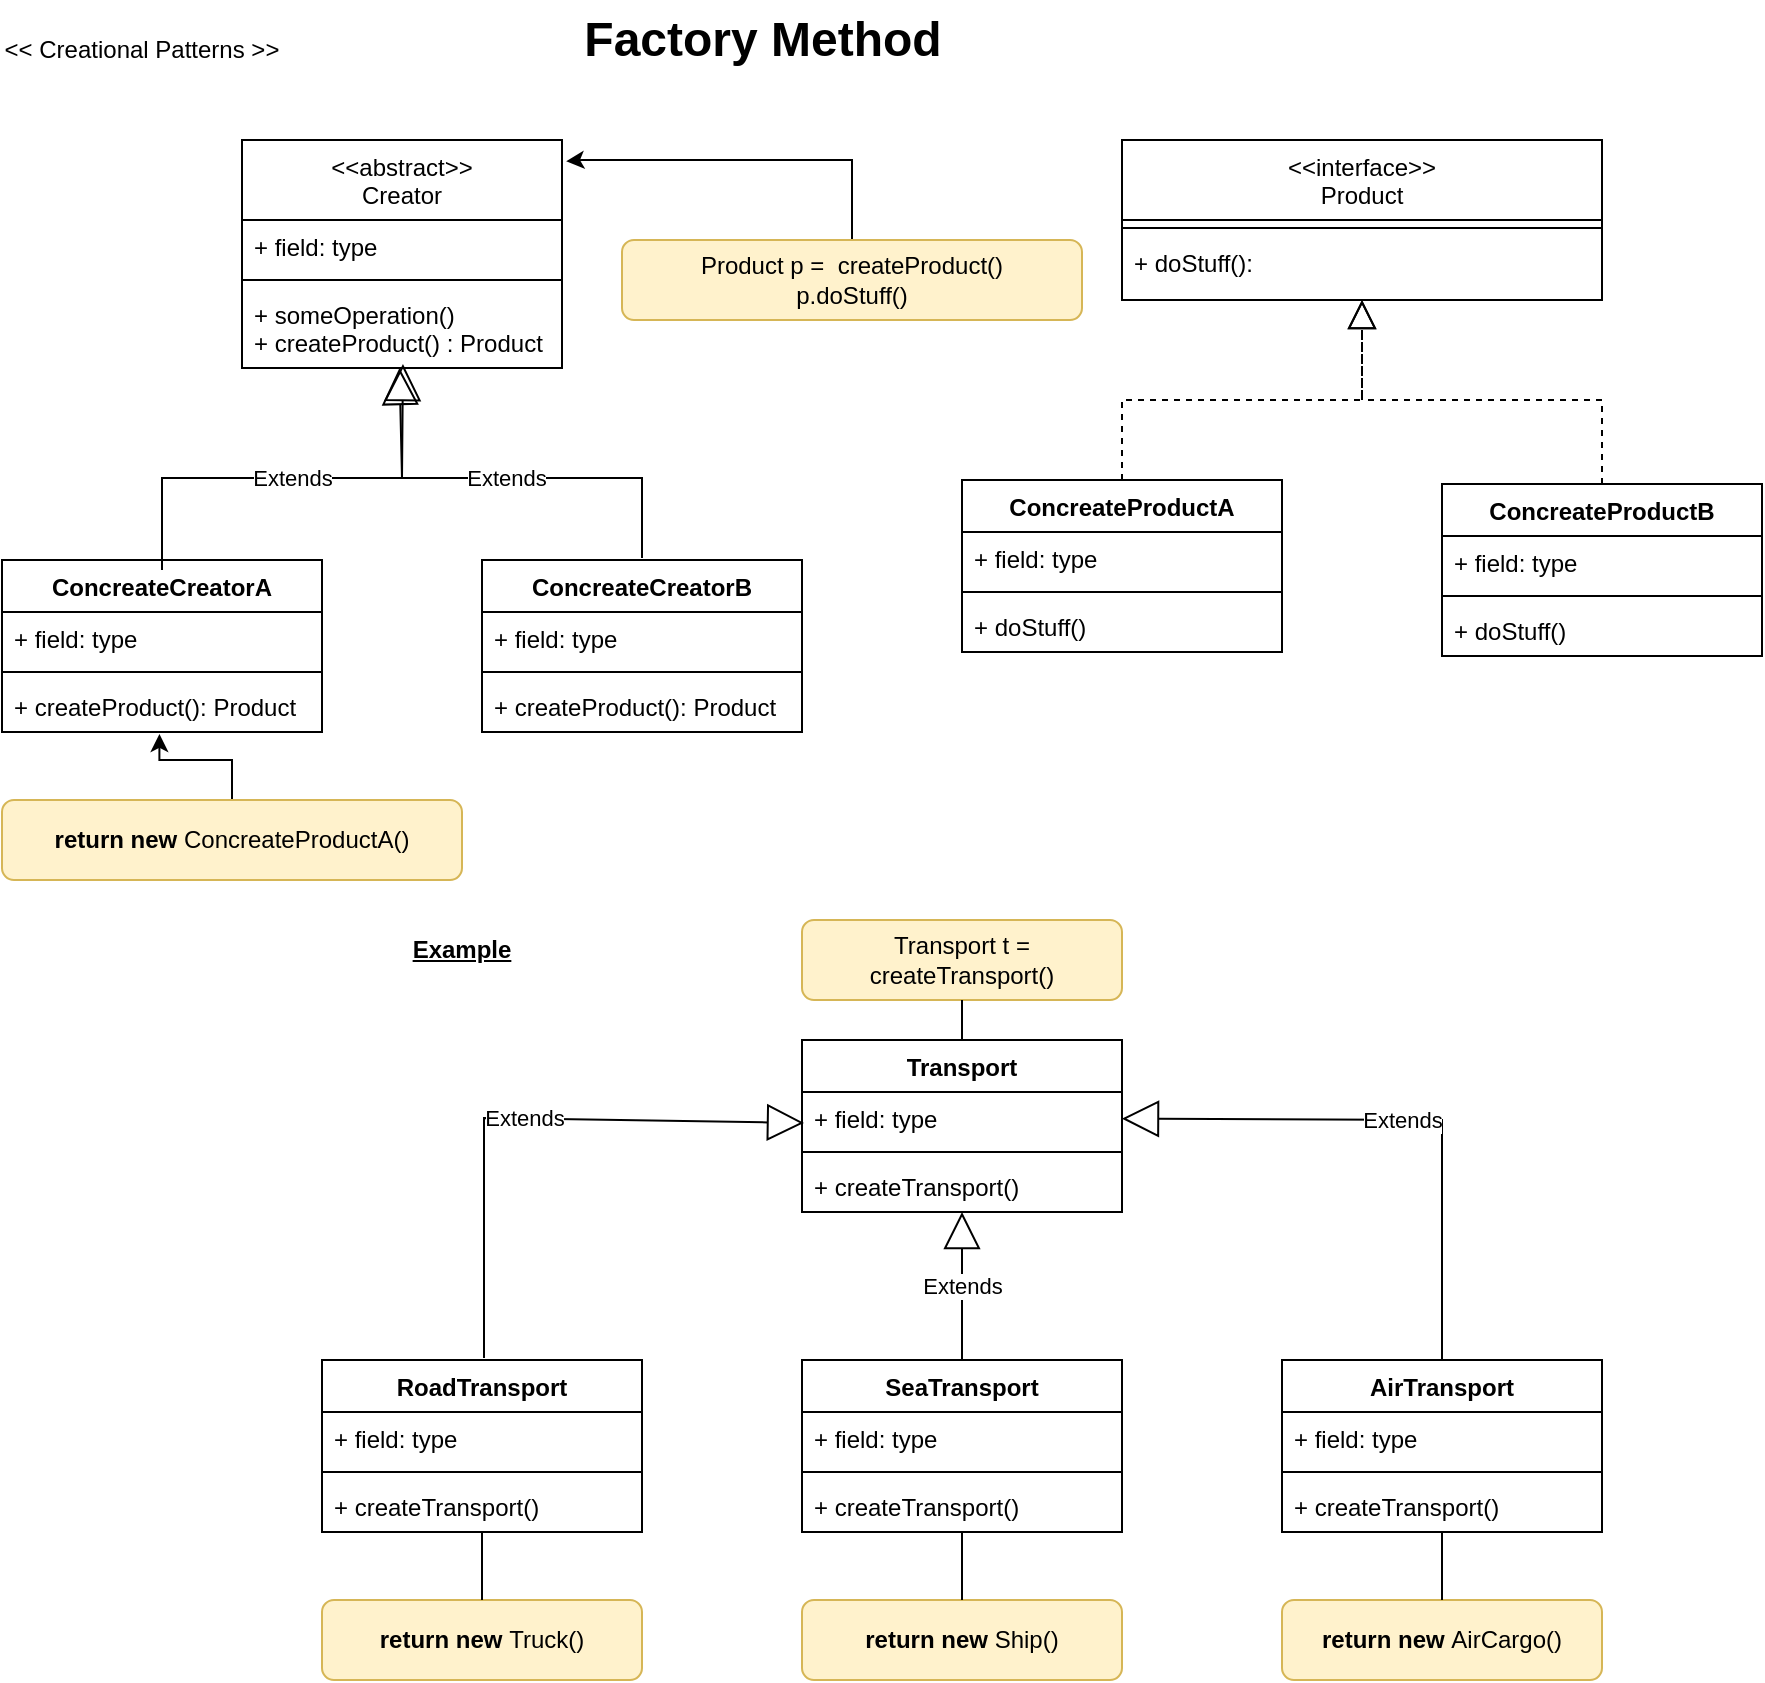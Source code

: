 <mxfile version="20.2.5" type="github">
  <diagram id="C5RBs43oDa-KdzZeNtuy" name="Page-1">
    <mxGraphModel dx="1038" dy="571" grid="1" gridSize="10" guides="1" tooltips="1" connect="1" arrows="1" fold="1" page="1" pageScale="1" pageWidth="827" pageHeight="1169" math="0" shadow="0">
      <root>
        <object label="" doStuff="" id="WIyWlLk6GJQsqaUBKTNV-0">
          <mxCell />
        </object>
        <mxCell id="WIyWlLk6GJQsqaUBKTNV-1" parent="WIyWlLk6GJQsqaUBKTNV-0" />
        <mxCell id="YsifBy8PywC1y6vnwY9C-1" value="&lt;&lt;abstract&gt;&gt;&#xa;Creator" style="swimlane;fontStyle=0;align=center;verticalAlign=top;childLayout=stackLayout;horizontal=1;startSize=40;horizontalStack=0;resizeParent=1;resizeParentMax=0;resizeLast=0;collapsible=1;marginBottom=0;" vertex="1" parent="WIyWlLk6GJQsqaUBKTNV-1">
          <mxGeometry x="160" y="70" width="160" height="114" as="geometry" />
        </mxCell>
        <mxCell id="YsifBy8PywC1y6vnwY9C-2" value="+ field: type" style="text;strokeColor=none;fillColor=none;align=left;verticalAlign=top;spacingLeft=4;spacingRight=4;overflow=hidden;rotatable=0;points=[[0,0.5],[1,0.5]];portConstraint=eastwest;" vertex="1" parent="YsifBy8PywC1y6vnwY9C-1">
          <mxGeometry y="40" width="160" height="26" as="geometry" />
        </mxCell>
        <mxCell id="YsifBy8PywC1y6vnwY9C-3" value="" style="line;strokeWidth=1;fillColor=none;align=left;verticalAlign=middle;spacingTop=-1;spacingLeft=3;spacingRight=3;rotatable=0;labelPosition=right;points=[];portConstraint=eastwest;" vertex="1" parent="YsifBy8PywC1y6vnwY9C-1">
          <mxGeometry y="66" width="160" height="8" as="geometry" />
        </mxCell>
        <mxCell id="YsifBy8PywC1y6vnwY9C-4" value="+ someOperation()&#xa;+ createProduct() : Product" style="text;strokeColor=none;fillColor=none;align=left;verticalAlign=top;spacingLeft=4;spacingRight=4;overflow=hidden;rotatable=0;points=[[0,0.5],[1,0.5]];portConstraint=eastwest;" vertex="1" parent="YsifBy8PywC1y6vnwY9C-1">
          <mxGeometry y="74" width="160" height="40" as="geometry" />
        </mxCell>
        <mxCell id="YsifBy8PywC1y6vnwY9C-5" value="ConcreateCreatorA" style="swimlane;fontStyle=1;align=center;verticalAlign=top;childLayout=stackLayout;horizontal=1;startSize=26;horizontalStack=0;resizeParent=1;resizeParentMax=0;resizeLast=0;collapsible=1;marginBottom=0;" vertex="1" parent="WIyWlLk6GJQsqaUBKTNV-1">
          <mxGeometry x="40" y="280" width="160" height="86" as="geometry" />
        </mxCell>
        <mxCell id="YsifBy8PywC1y6vnwY9C-6" value="+ field: type" style="text;strokeColor=none;fillColor=none;align=left;verticalAlign=top;spacingLeft=4;spacingRight=4;overflow=hidden;rotatable=0;points=[[0,0.5],[1,0.5]];portConstraint=eastwest;" vertex="1" parent="YsifBy8PywC1y6vnwY9C-5">
          <mxGeometry y="26" width="160" height="26" as="geometry" />
        </mxCell>
        <mxCell id="YsifBy8PywC1y6vnwY9C-7" value="" style="line;strokeWidth=1;fillColor=none;align=left;verticalAlign=middle;spacingTop=-1;spacingLeft=3;spacingRight=3;rotatable=0;labelPosition=right;points=[];portConstraint=eastwest;" vertex="1" parent="YsifBy8PywC1y6vnwY9C-5">
          <mxGeometry y="52" width="160" height="8" as="geometry" />
        </mxCell>
        <mxCell id="YsifBy8PywC1y6vnwY9C-8" value="+ createProduct(): Product" style="text;strokeColor=none;fillColor=none;align=left;verticalAlign=top;spacingLeft=4;spacingRight=4;overflow=hidden;rotatable=0;points=[[0,0.5],[1,0.5]];portConstraint=eastwest;" vertex="1" parent="YsifBy8PywC1y6vnwY9C-5">
          <mxGeometry y="60" width="160" height="26" as="geometry" />
        </mxCell>
        <mxCell id="YsifBy8PywC1y6vnwY9C-9" value="ConcreateCreatorB" style="swimlane;fontStyle=1;align=center;verticalAlign=top;childLayout=stackLayout;horizontal=1;startSize=26;horizontalStack=0;resizeParent=1;resizeParentMax=0;resizeLast=0;collapsible=1;marginBottom=0;" vertex="1" parent="WIyWlLk6GJQsqaUBKTNV-1">
          <mxGeometry x="280" y="280" width="160" height="86" as="geometry" />
        </mxCell>
        <mxCell id="YsifBy8PywC1y6vnwY9C-10" value="+ field: type" style="text;strokeColor=none;fillColor=none;align=left;verticalAlign=top;spacingLeft=4;spacingRight=4;overflow=hidden;rotatable=0;points=[[0,0.5],[1,0.5]];portConstraint=eastwest;" vertex="1" parent="YsifBy8PywC1y6vnwY9C-9">
          <mxGeometry y="26" width="160" height="26" as="geometry" />
        </mxCell>
        <mxCell id="YsifBy8PywC1y6vnwY9C-11" value="" style="line;strokeWidth=1;fillColor=none;align=left;verticalAlign=middle;spacingTop=-1;spacingLeft=3;spacingRight=3;rotatable=0;labelPosition=right;points=[];portConstraint=eastwest;" vertex="1" parent="YsifBy8PywC1y6vnwY9C-9">
          <mxGeometry y="52" width="160" height="8" as="geometry" />
        </mxCell>
        <mxCell id="YsifBy8PywC1y6vnwY9C-12" value="+ createProduct(): Product" style="text;strokeColor=none;fillColor=none;align=left;verticalAlign=top;spacingLeft=4;spacingRight=4;overflow=hidden;rotatable=0;points=[[0,0.5],[1,0.5]];portConstraint=eastwest;" vertex="1" parent="YsifBy8PywC1y6vnwY9C-9">
          <mxGeometry y="60" width="160" height="26" as="geometry" />
        </mxCell>
        <mxCell id="YsifBy8PywC1y6vnwY9C-13" value="Factory Method" style="text;strokeColor=none;fillColor=none;html=1;fontSize=24;fontStyle=1;verticalAlign=middle;align=center;" vertex="1" parent="WIyWlLk6GJQsqaUBKTNV-1">
          <mxGeometry x="320" width="200" height="40" as="geometry" />
        </mxCell>
        <mxCell id="YsifBy8PywC1y6vnwY9C-14" value="ConcreateProductA" style="swimlane;fontStyle=1;align=center;verticalAlign=top;childLayout=stackLayout;horizontal=1;startSize=26;horizontalStack=0;resizeParent=1;resizeParentMax=0;resizeLast=0;collapsible=1;marginBottom=0;" vertex="1" parent="WIyWlLk6GJQsqaUBKTNV-1">
          <mxGeometry x="520" y="240" width="160" height="86" as="geometry" />
        </mxCell>
        <mxCell id="YsifBy8PywC1y6vnwY9C-15" value="+ field: type" style="text;strokeColor=none;fillColor=none;align=left;verticalAlign=top;spacingLeft=4;spacingRight=4;overflow=hidden;rotatable=0;points=[[0,0.5],[1,0.5]];portConstraint=eastwest;" vertex="1" parent="YsifBy8PywC1y6vnwY9C-14">
          <mxGeometry y="26" width="160" height="26" as="geometry" />
        </mxCell>
        <mxCell id="YsifBy8PywC1y6vnwY9C-16" value="" style="line;strokeWidth=1;fillColor=none;align=left;verticalAlign=middle;spacingTop=-1;spacingLeft=3;spacingRight=3;rotatable=0;labelPosition=right;points=[];portConstraint=eastwest;" vertex="1" parent="YsifBy8PywC1y6vnwY9C-14">
          <mxGeometry y="52" width="160" height="8" as="geometry" />
        </mxCell>
        <mxCell id="YsifBy8PywC1y6vnwY9C-17" value="+ doStuff()" style="text;strokeColor=none;fillColor=none;align=left;verticalAlign=top;spacingLeft=4;spacingRight=4;overflow=hidden;rotatable=0;points=[[0,0.5],[1,0.5]];portConstraint=eastwest;" vertex="1" parent="YsifBy8PywC1y6vnwY9C-14">
          <mxGeometry y="60" width="160" height="26" as="geometry" />
        </mxCell>
        <mxCell id="YsifBy8PywC1y6vnwY9C-18" value="ConcreateProductB" style="swimlane;fontStyle=1;align=center;verticalAlign=top;childLayout=stackLayout;horizontal=1;startSize=26;horizontalStack=0;resizeParent=1;resizeParentMax=0;resizeLast=0;collapsible=1;marginBottom=0;" vertex="1" parent="WIyWlLk6GJQsqaUBKTNV-1">
          <mxGeometry x="760" y="242" width="160" height="86" as="geometry" />
        </mxCell>
        <mxCell id="YsifBy8PywC1y6vnwY9C-19" value="+ field: type" style="text;strokeColor=none;fillColor=none;align=left;verticalAlign=top;spacingLeft=4;spacingRight=4;overflow=hidden;rotatable=0;points=[[0,0.5],[1,0.5]];portConstraint=eastwest;" vertex="1" parent="YsifBy8PywC1y6vnwY9C-18">
          <mxGeometry y="26" width="160" height="26" as="geometry" />
        </mxCell>
        <mxCell id="YsifBy8PywC1y6vnwY9C-20" value="" style="line;strokeWidth=1;fillColor=none;align=left;verticalAlign=middle;spacingTop=-1;spacingLeft=3;spacingRight=3;rotatable=0;labelPosition=right;points=[];portConstraint=eastwest;" vertex="1" parent="YsifBy8PywC1y6vnwY9C-18">
          <mxGeometry y="52" width="160" height="8" as="geometry" />
        </mxCell>
        <mxCell id="YsifBy8PywC1y6vnwY9C-21" value="+ doStuff()" style="text;strokeColor=none;fillColor=none;align=left;verticalAlign=top;spacingLeft=4;spacingRight=4;overflow=hidden;rotatable=0;points=[[0,0.5],[1,0.5]];portConstraint=eastwest;" vertex="1" parent="YsifBy8PywC1y6vnwY9C-18">
          <mxGeometry y="60" width="160" height="26" as="geometry" />
        </mxCell>
        <mxCell id="YsifBy8PywC1y6vnwY9C-22" value="&lt;&lt;interface&gt;&gt;&#xa;Product" style="swimlane;fontStyle=0;align=center;verticalAlign=top;childLayout=stackLayout;horizontal=1;startSize=40;horizontalStack=0;resizeParent=1;resizeParentMax=0;resizeLast=0;collapsible=1;marginBottom=0;" vertex="1" parent="WIyWlLk6GJQsqaUBKTNV-1">
          <mxGeometry x="600" y="70" width="240" height="80" as="geometry" />
        </mxCell>
        <mxCell id="YsifBy8PywC1y6vnwY9C-24" value="" style="line;strokeWidth=1;fillColor=none;align=left;verticalAlign=middle;spacingTop=-1;spacingLeft=3;spacingRight=3;rotatable=0;labelPosition=right;points=[];portConstraint=eastwest;" vertex="1" parent="YsifBy8PywC1y6vnwY9C-22">
          <mxGeometry y="40" width="240" height="8" as="geometry" />
        </mxCell>
        <mxCell id="YsifBy8PywC1y6vnwY9C-25" value="+ doStuff(): " style="text;strokeColor=none;fillColor=none;align=left;verticalAlign=top;spacingLeft=4;spacingRight=4;overflow=hidden;rotatable=0;points=[[0,0.5],[1,0.5]];portConstraint=eastwest;" vertex="1" parent="YsifBy8PywC1y6vnwY9C-22">
          <mxGeometry y="48" width="240" height="32" as="geometry" />
        </mxCell>
        <mxCell id="YsifBy8PywC1y6vnwY9C-26" value="" style="endArrow=block;dashed=1;endFill=0;endSize=12;html=1;rounded=0;exitX=0.5;exitY=0;exitDx=0;exitDy=0;" edge="1" parent="WIyWlLk6GJQsqaUBKTNV-1" source="YsifBy8PywC1y6vnwY9C-14">
          <mxGeometry width="160" relative="1" as="geometry">
            <mxPoint x="580" y="210" as="sourcePoint" />
            <mxPoint x="720" y="150" as="targetPoint" />
            <Array as="points">
              <mxPoint x="600" y="200" />
              <mxPoint x="720" y="200" />
            </Array>
          </mxGeometry>
        </mxCell>
        <mxCell id="YsifBy8PywC1y6vnwY9C-27" value="" style="endArrow=block;dashed=1;endFill=0;endSize=12;html=1;rounded=0;exitX=0.5;exitY=0;exitDx=0;exitDy=0;" edge="1" parent="WIyWlLk6GJQsqaUBKTNV-1" source="YsifBy8PywC1y6vnwY9C-18">
          <mxGeometry width="160" relative="1" as="geometry">
            <mxPoint x="610" y="250" as="sourcePoint" />
            <mxPoint x="720" y="150" as="targetPoint" />
            <Array as="points">
              <mxPoint x="840" y="200" />
              <mxPoint x="800" y="200" />
              <mxPoint x="720" y="200" />
            </Array>
          </mxGeometry>
        </mxCell>
        <mxCell id="YsifBy8PywC1y6vnwY9C-36" style="edgeStyle=orthogonalEdgeStyle;rounded=0;orthogonalLoop=1;jettySize=auto;html=1;entryX=0.492;entryY=1.038;entryDx=0;entryDy=0;entryPerimeter=0;" edge="1" parent="WIyWlLk6GJQsqaUBKTNV-1" source="YsifBy8PywC1y6vnwY9C-28" target="YsifBy8PywC1y6vnwY9C-8">
          <mxGeometry relative="1" as="geometry" />
        </mxCell>
        <mxCell id="YsifBy8PywC1y6vnwY9C-28" value="&lt;b&gt;return new &lt;/b&gt;ConcreateProductA()" style="text;html=1;align=center;verticalAlign=middle;whiteSpace=wrap;rounded=1;sketch=0;shadow=0;fillColor=#fff2cc;strokeColor=#d6b656;" vertex="1" parent="WIyWlLk6GJQsqaUBKTNV-1">
          <mxGeometry x="40" y="400" width="230" height="40" as="geometry" />
        </mxCell>
        <mxCell id="YsifBy8PywC1y6vnwY9C-29" value="&amp;lt;&amp;lt; Creational Patterns &amp;gt;&amp;gt;" style="text;html=1;strokeColor=none;fillColor=none;align=center;verticalAlign=middle;whiteSpace=wrap;rounded=0;" vertex="1" parent="WIyWlLk6GJQsqaUBKTNV-1">
          <mxGeometry x="40" y="10" width="140" height="30" as="geometry" />
        </mxCell>
        <mxCell id="YsifBy8PywC1y6vnwY9C-30" value="Extends" style="endArrow=block;endSize=16;endFill=0;html=1;rounded=0;exitX=0.5;exitY=0;exitDx=0;exitDy=0;entryX=0.492;entryY=0.975;entryDx=0;entryDy=0;entryPerimeter=0;" edge="1" parent="WIyWlLk6GJQsqaUBKTNV-1">
          <mxGeometry width="160" relative="1" as="geometry">
            <mxPoint x="120" y="285" as="sourcePoint" />
            <mxPoint x="238.72" y="184" as="targetPoint" />
            <Array as="points">
              <mxPoint x="120" y="239" />
              <mxPoint x="240" y="239" />
            </Array>
          </mxGeometry>
        </mxCell>
        <mxCell id="YsifBy8PywC1y6vnwY9C-34" value="Extends" style="endArrow=block;endSize=16;endFill=0;html=1;rounded=0;entryX=0.503;entryY=0.975;entryDx=0;entryDy=0;entryPerimeter=0;exitX=0.5;exitY=0;exitDx=0;exitDy=0;" edge="1" parent="WIyWlLk6GJQsqaUBKTNV-1">
          <mxGeometry width="160" relative="1" as="geometry">
            <mxPoint x="360" y="279" as="sourcePoint" />
            <mxPoint x="240.48" y="182" as="targetPoint" />
            <Array as="points">
              <mxPoint x="360" y="239" />
              <mxPoint x="240" y="239" />
            </Array>
          </mxGeometry>
        </mxCell>
        <mxCell id="YsifBy8PywC1y6vnwY9C-42" style="edgeStyle=orthogonalEdgeStyle;rounded=0;orthogonalLoop=1;jettySize=auto;html=1;entryX=1.013;entryY=0.093;entryDx=0;entryDy=0;entryPerimeter=0;" edge="1" parent="WIyWlLk6GJQsqaUBKTNV-1" source="YsifBy8PywC1y6vnwY9C-37" target="YsifBy8PywC1y6vnwY9C-1">
          <mxGeometry relative="1" as="geometry">
            <Array as="points">
              <mxPoint x="465" y="80" />
              <mxPoint x="330" y="80" />
              <mxPoint x="330" y="81" />
            </Array>
          </mxGeometry>
        </mxCell>
        <mxCell id="YsifBy8PywC1y6vnwY9C-37" value="Product p =&amp;nbsp;&amp;nbsp;createProduct()&lt;br&gt;p.doStuff()" style="text;html=1;align=center;verticalAlign=middle;whiteSpace=wrap;rounded=1;sketch=0;shadow=0;fillColor=#fff2cc;strokeColor=#d6b656;" vertex="1" parent="WIyWlLk6GJQsqaUBKTNV-1">
          <mxGeometry x="350" y="120" width="230" height="40" as="geometry" />
        </mxCell>
        <mxCell id="YsifBy8PywC1y6vnwY9C-43" value="Transport" style="swimlane;fontStyle=1;align=center;verticalAlign=top;childLayout=stackLayout;horizontal=1;startSize=26;horizontalStack=0;resizeParent=1;resizeParentMax=0;resizeLast=0;collapsible=1;marginBottom=0;rounded=0;shadow=0;sketch=0;strokeColor=default;fillColor=default;swimlaneLine=1;" vertex="1" parent="WIyWlLk6GJQsqaUBKTNV-1">
          <mxGeometry x="440" y="520" width="160" height="86" as="geometry" />
        </mxCell>
        <mxCell id="YsifBy8PywC1y6vnwY9C-44" value="+ field: type" style="text;strokeColor=none;fillColor=none;align=left;verticalAlign=top;spacingLeft=4;spacingRight=4;overflow=hidden;rotatable=0;points=[[0,0.5],[1,0.5]];portConstraint=eastwest;rounded=1;shadow=0;sketch=0;" vertex="1" parent="YsifBy8PywC1y6vnwY9C-43">
          <mxGeometry y="26" width="160" height="26" as="geometry" />
        </mxCell>
        <mxCell id="YsifBy8PywC1y6vnwY9C-45" value="" style="line;strokeWidth=1;fillColor=none;align=left;verticalAlign=middle;spacingTop=-1;spacingLeft=3;spacingRight=3;rotatable=0;labelPosition=right;points=[];portConstraint=eastwest;rounded=1;shadow=0;sketch=0;" vertex="1" parent="YsifBy8PywC1y6vnwY9C-43">
          <mxGeometry y="52" width="160" height="8" as="geometry" />
        </mxCell>
        <mxCell id="YsifBy8PywC1y6vnwY9C-46" value="+ createTransport()" style="text;strokeColor=none;fillColor=none;align=left;verticalAlign=top;spacingLeft=4;spacingRight=4;overflow=hidden;rotatable=0;points=[[0,0.5],[1,0.5]];portConstraint=eastwest;rounded=1;shadow=0;sketch=0;" vertex="1" parent="YsifBy8PywC1y6vnwY9C-43">
          <mxGeometry y="60" width="160" height="26" as="geometry" />
        </mxCell>
        <mxCell id="YsifBy8PywC1y6vnwY9C-47" value="&lt;u&gt;Example&lt;/u&gt;" style="text;html=1;strokeColor=none;fillColor=none;align=center;verticalAlign=middle;whiteSpace=wrap;rounded=0;shadow=0;sketch=0;fontStyle=1" vertex="1" parent="WIyWlLk6GJQsqaUBKTNV-1">
          <mxGeometry x="240" y="460" width="60" height="30" as="geometry" />
        </mxCell>
        <mxCell id="YsifBy8PywC1y6vnwY9C-49" value="RoadTransport" style="swimlane;fontStyle=1;align=center;verticalAlign=top;childLayout=stackLayout;horizontal=1;startSize=26;horizontalStack=0;resizeParent=1;resizeParentMax=0;resizeLast=0;collapsible=1;marginBottom=0;rounded=0;shadow=0;sketch=0;strokeColor=default;fillColor=default;swimlaneLine=1;" vertex="1" parent="WIyWlLk6GJQsqaUBKTNV-1">
          <mxGeometry x="200" y="680" width="160" height="86" as="geometry" />
        </mxCell>
        <mxCell id="YsifBy8PywC1y6vnwY9C-50" value="+ field: type" style="text;strokeColor=none;fillColor=none;align=left;verticalAlign=top;spacingLeft=4;spacingRight=4;overflow=hidden;rotatable=0;points=[[0,0.5],[1,0.5]];portConstraint=eastwest;rounded=1;shadow=0;sketch=0;" vertex="1" parent="YsifBy8PywC1y6vnwY9C-49">
          <mxGeometry y="26" width="160" height="26" as="geometry" />
        </mxCell>
        <mxCell id="YsifBy8PywC1y6vnwY9C-51" value="" style="line;strokeWidth=1;fillColor=none;align=left;verticalAlign=middle;spacingTop=-1;spacingLeft=3;spacingRight=3;rotatable=0;labelPosition=right;points=[];portConstraint=eastwest;rounded=1;shadow=0;sketch=0;" vertex="1" parent="YsifBy8PywC1y6vnwY9C-49">
          <mxGeometry y="52" width="160" height="8" as="geometry" />
        </mxCell>
        <mxCell id="YsifBy8PywC1y6vnwY9C-52" value="+ createTransport()" style="text;strokeColor=none;fillColor=none;align=left;verticalAlign=top;spacingLeft=4;spacingRight=4;overflow=hidden;rotatable=0;points=[[0,0.5],[1,0.5]];portConstraint=eastwest;rounded=1;shadow=0;sketch=0;" vertex="1" parent="YsifBy8PywC1y6vnwY9C-49">
          <mxGeometry y="60" width="160" height="26" as="geometry" />
        </mxCell>
        <mxCell id="YsifBy8PywC1y6vnwY9C-53" value="SeaTransport" style="swimlane;fontStyle=1;align=center;verticalAlign=top;childLayout=stackLayout;horizontal=1;startSize=26;horizontalStack=0;resizeParent=1;resizeParentMax=0;resizeLast=0;collapsible=1;marginBottom=0;rounded=0;shadow=0;sketch=0;strokeColor=default;fillColor=default;swimlaneLine=1;" vertex="1" parent="WIyWlLk6GJQsqaUBKTNV-1">
          <mxGeometry x="440" y="680" width="160" height="86" as="geometry" />
        </mxCell>
        <mxCell id="YsifBy8PywC1y6vnwY9C-71" value="Extends" style="endArrow=block;endSize=16;endFill=0;html=1;rounded=0;" edge="1" parent="YsifBy8PywC1y6vnwY9C-53" target="YsifBy8PywC1y6vnwY9C-46">
          <mxGeometry width="160" relative="1" as="geometry">
            <mxPoint x="80" as="sourcePoint" />
            <mxPoint x="240" as="targetPoint" />
          </mxGeometry>
        </mxCell>
        <mxCell id="YsifBy8PywC1y6vnwY9C-54" value="+ field: type" style="text;strokeColor=none;fillColor=none;align=left;verticalAlign=top;spacingLeft=4;spacingRight=4;overflow=hidden;rotatable=0;points=[[0,0.5],[1,0.5]];portConstraint=eastwest;rounded=1;shadow=0;sketch=0;" vertex="1" parent="YsifBy8PywC1y6vnwY9C-53">
          <mxGeometry y="26" width="160" height="26" as="geometry" />
        </mxCell>
        <mxCell id="YsifBy8PywC1y6vnwY9C-55" value="" style="line;strokeWidth=1;fillColor=none;align=left;verticalAlign=middle;spacingTop=-1;spacingLeft=3;spacingRight=3;rotatable=0;labelPosition=right;points=[];portConstraint=eastwest;rounded=1;shadow=0;sketch=0;" vertex="1" parent="YsifBy8PywC1y6vnwY9C-53">
          <mxGeometry y="52" width="160" height="8" as="geometry" />
        </mxCell>
        <mxCell id="YsifBy8PywC1y6vnwY9C-56" value="+ createTransport()" style="text;strokeColor=none;fillColor=none;align=left;verticalAlign=top;spacingLeft=4;spacingRight=4;overflow=hidden;rotatable=0;points=[[0,0.5],[1,0.5]];portConstraint=eastwest;rounded=1;shadow=0;sketch=0;" vertex="1" parent="YsifBy8PywC1y6vnwY9C-53">
          <mxGeometry y="60" width="160" height="26" as="geometry" />
        </mxCell>
        <mxCell id="YsifBy8PywC1y6vnwY9C-57" value="AirTransport" style="swimlane;fontStyle=1;align=center;verticalAlign=top;childLayout=stackLayout;horizontal=1;startSize=26;horizontalStack=0;resizeParent=1;resizeParentMax=0;resizeLast=0;collapsible=1;marginBottom=0;rounded=0;shadow=0;sketch=0;strokeColor=default;fillColor=default;swimlaneLine=1;" vertex="1" parent="WIyWlLk6GJQsqaUBKTNV-1">
          <mxGeometry x="680" y="680" width="160" height="86" as="geometry" />
        </mxCell>
        <mxCell id="YsifBy8PywC1y6vnwY9C-58" value="+ field: type" style="text;strokeColor=none;fillColor=none;align=left;verticalAlign=top;spacingLeft=4;spacingRight=4;overflow=hidden;rotatable=0;points=[[0,0.5],[1,0.5]];portConstraint=eastwest;rounded=1;shadow=0;sketch=0;" vertex="1" parent="YsifBy8PywC1y6vnwY9C-57">
          <mxGeometry y="26" width="160" height="26" as="geometry" />
        </mxCell>
        <mxCell id="YsifBy8PywC1y6vnwY9C-59" value="" style="line;strokeWidth=1;fillColor=none;align=left;verticalAlign=middle;spacingTop=-1;spacingLeft=3;spacingRight=3;rotatable=0;labelPosition=right;points=[];portConstraint=eastwest;rounded=1;shadow=0;sketch=0;" vertex="1" parent="YsifBy8PywC1y6vnwY9C-57">
          <mxGeometry y="52" width="160" height="8" as="geometry" />
        </mxCell>
        <mxCell id="YsifBy8PywC1y6vnwY9C-60" value="+ createTransport()" style="text;strokeColor=none;fillColor=none;align=left;verticalAlign=top;spacingLeft=4;spacingRight=4;overflow=hidden;rotatable=0;points=[[0,0.5],[1,0.5]];portConstraint=eastwest;rounded=1;shadow=0;sketch=0;" vertex="1" parent="YsifBy8PywC1y6vnwY9C-57">
          <mxGeometry y="60" width="160" height="26" as="geometry" />
        </mxCell>
        <mxCell id="YsifBy8PywC1y6vnwY9C-61" value="&lt;b&gt;return new &lt;/b&gt;Truck()" style="text;html=1;align=center;verticalAlign=middle;whiteSpace=wrap;rounded=1;sketch=0;shadow=0;fillColor=#fff2cc;strokeColor=#d6b656;" vertex="1" parent="WIyWlLk6GJQsqaUBKTNV-1">
          <mxGeometry x="200" y="800" width="160" height="40" as="geometry" />
        </mxCell>
        <mxCell id="YsifBy8PywC1y6vnwY9C-62" value="" style="endArrow=none;html=1;rounded=0;exitX=0.5;exitY=0;exitDx=0;exitDy=0;" edge="1" parent="WIyWlLk6GJQsqaUBKTNV-1" source="YsifBy8PywC1y6vnwY9C-61" target="YsifBy8PywC1y6vnwY9C-52">
          <mxGeometry width="50" height="50" relative="1" as="geometry">
            <mxPoint x="270" y="820" as="sourcePoint" />
            <mxPoint x="320" y="770" as="targetPoint" />
          </mxGeometry>
        </mxCell>
        <mxCell id="YsifBy8PywC1y6vnwY9C-65" value="&lt;b&gt;return new &lt;/b&gt;Ship()" style="text;html=1;align=center;verticalAlign=middle;whiteSpace=wrap;rounded=1;sketch=0;shadow=0;fillColor=#fff2cc;strokeColor=#d6b656;" vertex="1" parent="WIyWlLk6GJQsqaUBKTNV-1">
          <mxGeometry x="440" y="800" width="160" height="40" as="geometry" />
        </mxCell>
        <mxCell id="YsifBy8PywC1y6vnwY9C-66" value="" style="endArrow=none;html=1;rounded=0;exitX=0.5;exitY=0;exitDx=0;exitDy=0;" edge="1" parent="WIyWlLk6GJQsqaUBKTNV-1" source="YsifBy8PywC1y6vnwY9C-65" target="YsifBy8PywC1y6vnwY9C-56">
          <mxGeometry width="50" height="50" relative="1" as="geometry">
            <mxPoint x="280" y="830" as="sourcePoint" />
            <mxPoint x="520" y="770" as="targetPoint" />
          </mxGeometry>
        </mxCell>
        <mxCell id="YsifBy8PywC1y6vnwY9C-67" value="&lt;b&gt;return new &lt;/b&gt;AirCargo()" style="text;html=1;align=center;verticalAlign=middle;whiteSpace=wrap;rounded=1;sketch=0;shadow=0;fillColor=#fff2cc;strokeColor=#d6b656;" vertex="1" parent="WIyWlLk6GJQsqaUBKTNV-1">
          <mxGeometry x="680" y="800" width="160" height="40" as="geometry" />
        </mxCell>
        <mxCell id="YsifBy8PywC1y6vnwY9C-68" value="" style="endArrow=none;html=1;rounded=0;exitX=0.5;exitY=0;exitDx=0;exitDy=0;" edge="1" parent="WIyWlLk6GJQsqaUBKTNV-1" source="YsifBy8PywC1y6vnwY9C-67">
          <mxGeometry width="50" height="50" relative="1" as="geometry">
            <mxPoint x="750" y="820" as="sourcePoint" />
            <mxPoint x="760" y="766" as="targetPoint" />
          </mxGeometry>
        </mxCell>
        <mxCell id="YsifBy8PywC1y6vnwY9C-69" value="Extends" style="endArrow=block;endSize=16;endFill=0;html=1;rounded=0;exitX=0.5;exitY=0;exitDx=0;exitDy=0;" edge="1" parent="WIyWlLk6GJQsqaUBKTNV-1">
          <mxGeometry width="160" relative="1" as="geometry">
            <mxPoint x="281" y="679" as="sourcePoint" />
            <mxPoint x="441" y="561.5" as="targetPoint" />
            <Array as="points">
              <mxPoint x="281" y="559" />
            </Array>
          </mxGeometry>
        </mxCell>
        <mxCell id="YsifBy8PywC1y6vnwY9C-70" value="Extends" style="endArrow=block;endSize=16;endFill=0;html=1;rounded=0;exitX=0.5;exitY=0;exitDx=0;exitDy=0;" edge="1" parent="WIyWlLk6GJQsqaUBKTNV-1" source="YsifBy8PywC1y6vnwY9C-57" target="YsifBy8PywC1y6vnwY9C-44">
          <mxGeometry width="160" relative="1" as="geometry">
            <mxPoint x="290" y="690" as="sourcePoint" />
            <mxPoint x="450" y="572.5" as="targetPoint" />
            <Array as="points">
              <mxPoint x="760" y="560" />
            </Array>
          </mxGeometry>
        </mxCell>
        <mxCell id="YsifBy8PywC1y6vnwY9C-72" value="Transport t = createTransport()" style="text;html=1;align=center;verticalAlign=middle;whiteSpace=wrap;rounded=1;sketch=0;shadow=0;fillColor=#fff2cc;strokeColor=#d6b656;" vertex="1" parent="WIyWlLk6GJQsqaUBKTNV-1">
          <mxGeometry x="440" y="460" width="160" height="40" as="geometry" />
        </mxCell>
        <mxCell id="YsifBy8PywC1y6vnwY9C-73" value="" style="endArrow=none;html=1;rounded=0;exitX=0.5;exitY=0;exitDx=0;exitDy=0;entryX=0.5;entryY=1;entryDx=0;entryDy=0;" edge="1" parent="WIyWlLk6GJQsqaUBKTNV-1" source="YsifBy8PywC1y6vnwY9C-43" target="YsifBy8PywC1y6vnwY9C-72">
          <mxGeometry width="50" height="50" relative="1" as="geometry">
            <mxPoint x="290" y="810" as="sourcePoint" />
            <mxPoint x="290" y="776" as="targetPoint" />
          </mxGeometry>
        </mxCell>
      </root>
    </mxGraphModel>
  </diagram>
</mxfile>
